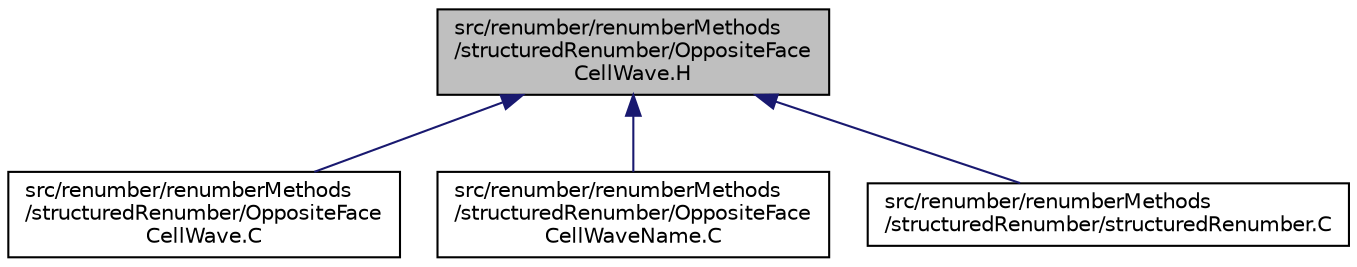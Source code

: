 digraph "src/renumber/renumberMethods/structuredRenumber/OppositeFaceCellWave.H"
{
  bgcolor="transparent";
  edge [fontname="Helvetica",fontsize="10",labelfontname="Helvetica",labelfontsize="10"];
  node [fontname="Helvetica",fontsize="10",shape=record];
  Node1 [label="src/renumber/renumberMethods\l/structuredRenumber/OppositeFace\lCellWave.H",height=0.2,width=0.4,color="black", fillcolor="grey75", style="filled" fontcolor="black"];
  Node1 -> Node2 [dir="back",color="midnightblue",fontsize="10",style="solid",fontname="Helvetica"];
  Node2 [label="src/renumber/renumberMethods\l/structuredRenumber/OppositeFace\lCellWave.C",height=0.2,width=0.4,color="black",URL="$OppositeFaceCellWave_8C.html"];
  Node1 -> Node3 [dir="back",color="midnightblue",fontsize="10",style="solid",fontname="Helvetica"];
  Node3 [label="src/renumber/renumberMethods\l/structuredRenumber/OppositeFace\lCellWaveName.C",height=0.2,width=0.4,color="black",URL="$OppositeFaceCellWaveName_8C.html"];
  Node1 -> Node4 [dir="back",color="midnightblue",fontsize="10",style="solid",fontname="Helvetica"];
  Node4 [label="src/renumber/renumberMethods\l/structuredRenumber/structuredRenumber.C",height=0.2,width=0.4,color="black",URL="$structuredRenumber_8C.html"];
}

